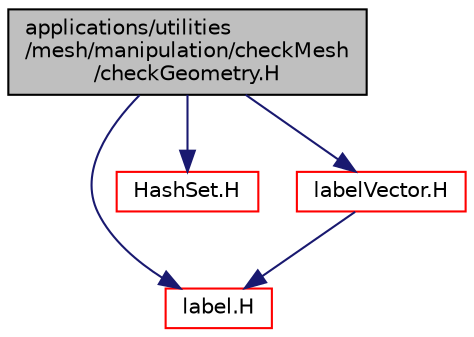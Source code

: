 digraph "applications/utilities/mesh/manipulation/checkMesh/checkGeometry.H"
{
  bgcolor="transparent";
  edge [fontname="Helvetica",fontsize="10",labelfontname="Helvetica",labelfontsize="10"];
  node [fontname="Helvetica",fontsize="10",shape=record];
  Node1 [label="applications/utilities\l/mesh/manipulation/checkMesh\l/checkGeometry.H",height=0.2,width=0.4,color="black", fillcolor="grey75", style="filled", fontcolor="black"];
  Node1 -> Node2 [color="midnightblue",fontsize="10",style="solid",fontname="Helvetica"];
  Node2 [label="label.H",height=0.2,width=0.4,color="red",URL="$a09011.html"];
  Node1 -> Node3 [color="midnightblue",fontsize="10",style="solid",fontname="Helvetica"];
  Node3 [label="HashSet.H",height=0.2,width=0.4,color="red",URL="$a07700.html"];
  Node1 -> Node4 [color="midnightblue",fontsize="10",style="solid",fontname="Helvetica"];
  Node4 [label="labelVector.H",height=0.2,width=0.4,color="red",URL="$a09186.html"];
  Node4 -> Node2 [color="midnightblue",fontsize="10",style="solid",fontname="Helvetica"];
}
